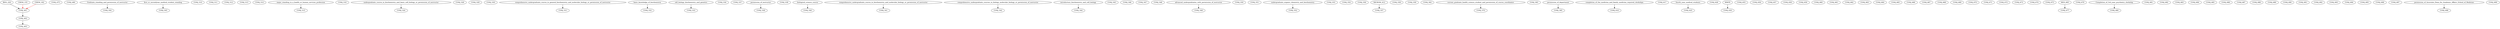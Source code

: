 digraph G {
    edge [color=black];
    BIOL_220 -> CONJ_401;
    edge [color=red];
    CHEM_155 -> CONJ_401;
    CHEM_162 -> CONJ_401;
    edge [color=black];
    CONJ_401 -> CONJ_402;
    edge [color=black];
    CONJ_402 -> CONJ_403;
    CONJ_475;
    CONJ_480;
    edge [color=black];
    Graduate_standing_and_permission_of_instructor -> CONJ_504;
    edge [color=black];
    first_or_secondyear_medical_student_standing -> CONJ_505;
    CONJ_510;
    CONJ_511;
    CONJ_512;
    CONJ_513;
    CONJ_514;
    edge [color=black];
    major_standing_in_a_health_or_human_services_profession -> CONJ_515;
    CONJ_516;
    edge [color=black];
    undergraduate_course_in_biochemistry_and_basic_cell_biology_or_permission_of_instructor -> CONJ_524;
    CONJ_526;
    CONJ_529;
    CONJ_530;
    edge [color=black];
    comprehensive_undergraduate_course_in_general_biochemistry_and_molecular_biology_or_permission_of_instructor -> CONJ_531;
    edge [color=black];
    basic_knowledge_of_biochemistry -> CONJ_532;
    edge [color=black];
    cell_biology_biochemistry_and_genetics -> CONJ_533;
    CONJ_534;
    CONJ_537;
    edge [color=black];
    permission_of_instructor -> CONJ_538;
    CONJ_539;
    edge [color=black];
    biological_science_course -> CONJ_540;
    edge [color=black];
    comprehensive_undergraduate_course_in_biochemistry_and_molecular_biology_or_permission_of_instructor -> CONJ_541;
    edge [color=black];
    comprehensive_undergraduate_courses_in_biology_molecular_biology_or_permission_of_instructor -> CONJ_542;
    edge [color=black];
    introductory_biochemistry_and_cell_biology -> CONJ_544;
    CONJ_545;
    CONJ_546;
    CONJ_547;
    CONJ_548;
    edge [color=black];
    advanced_undergraduates_with_permission_of_instructor -> CONJ_549;
    CONJ_550;
    CONJ_551;
    edge [color=black];
    undergraduate_organic_chemistry_and_biochemistry -> CONJ_552;
    CONJ_553;
    CONJ_554;
    CONJ_556;
    edge [color=black];
    MICROM_412 -> CONJ_557;
    CONJ_558;
    CONJ_559;
    CONJ_562;
    edge [color=black];
    current_graduate_health_science_student_and_permission_of_course_coordinator -> CONJ_570;
    CONJ_583;
    edge [color=black];
    permission_of_department -> CONJ_585;
    edge [color=black];
    completion_of_the_medicine_and_family_medicine_required_clerkships -> CONJ_616;
    CONJ_617;
    edge [color=black];
    fourth_year_medical_students -> CONJ_625;
    CONJ_626;
    edge [color=black];
    WRITE -> CONJ_630;
    CONJ_655;
    CONJ_656;
    CONJ_657;
    CONJ_658;
    CONJ_659;
    CONJ_660;
    CONJ_661;
    CONJ_662;
    CONJ_663;
    CONJ_664;
    CONJ_665;
    CONJ_666;
    CONJ_667;
    CONJ_668;
    CONJ_669;
    CONJ_670;
    CONJ_671;
    CONJ_672;
    CONJ_673;
    CONJ_674;
    CONJ_675;
    edge [color=black];
    MED_665 -> CONJ_677;
    CONJ_679;
    edge [color=black];
    Completion_of_3rd_year_psychiatry_clerkship -> CONJ_680;
    CONJ_681;
    CONJ_682;
    CONJ_683;
    CONJ_684;
    CONJ_685;
    CONJ_686;
    CONJ_687;
    CONJ_688;
    CONJ_689;
    CONJ_690;
    CONJ_691;
    CONJ_692;
    CONJ_693;
    CONJ_694;
    CONJ_695;
    CONJ_696;
    CONJ_697;
    edge [color=black];
    permission_of_Associate_Dean_for_Academic_Affairs_School_of_Medicine -> CONJ_698;
    CONJ_699;
}
